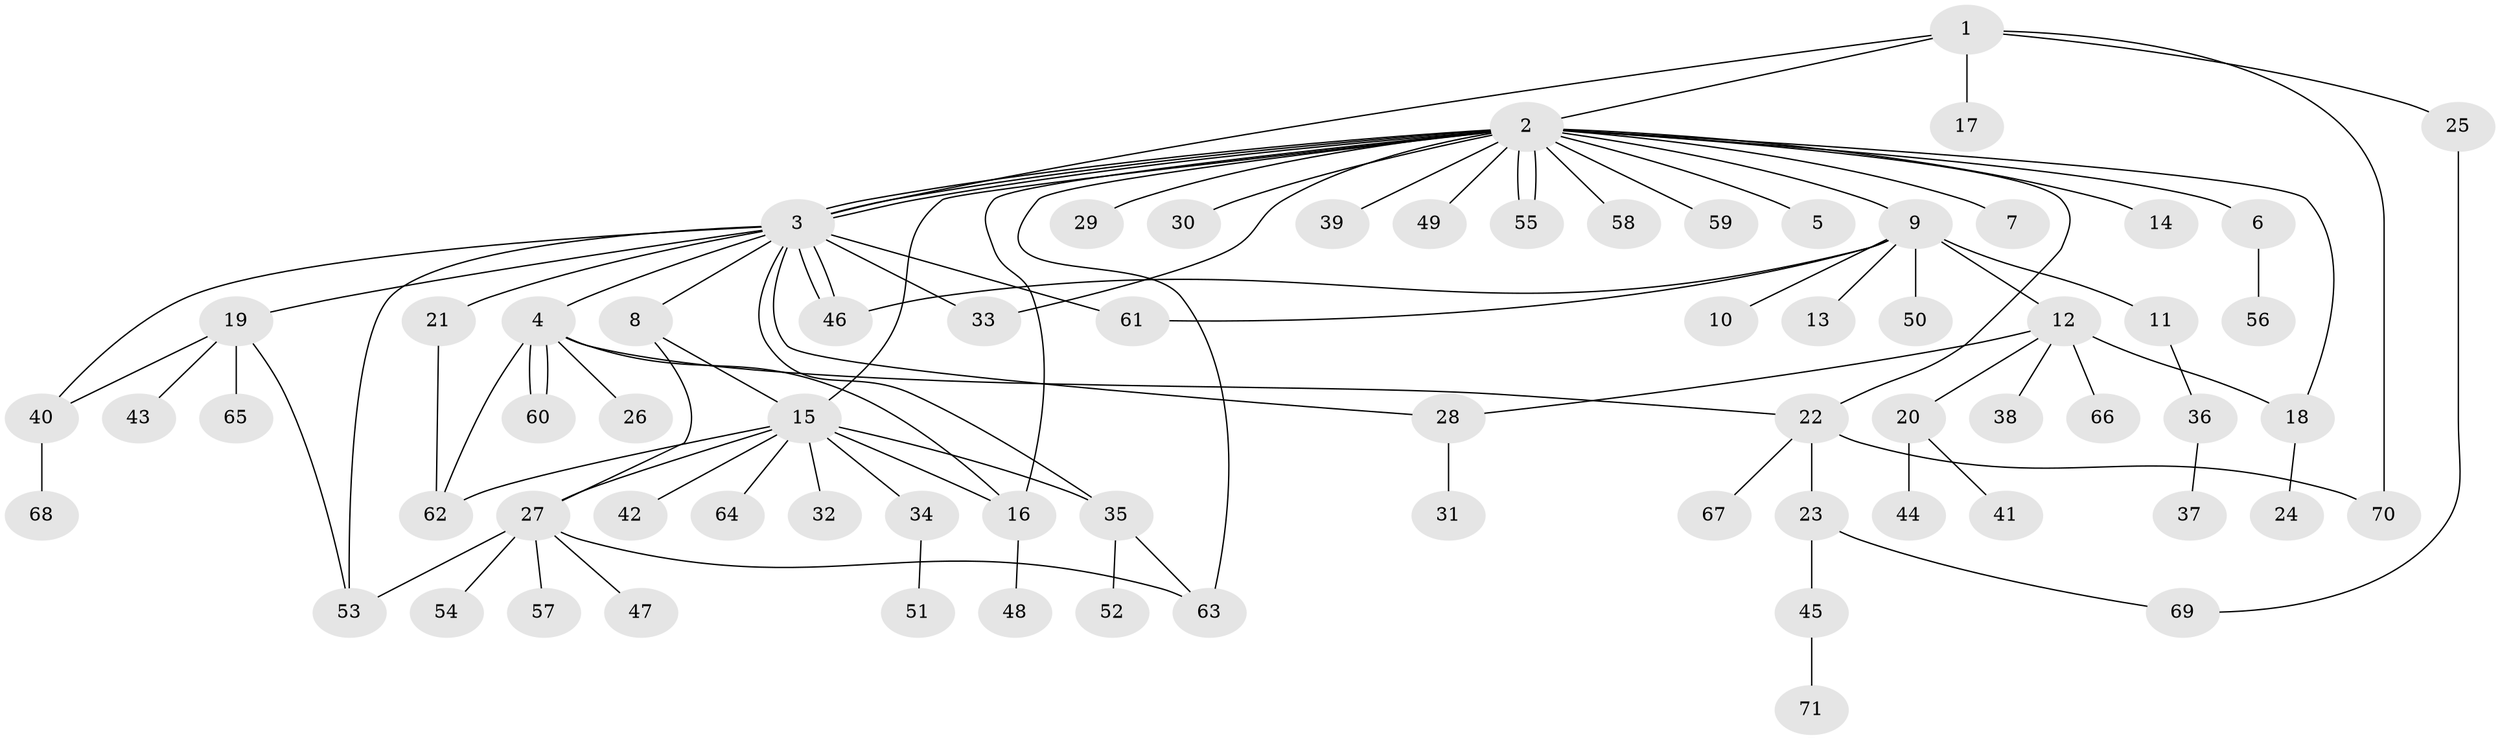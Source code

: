 // Generated by graph-tools (version 1.1) at 2025/49/03/09/25 03:49:54]
// undirected, 71 vertices, 96 edges
graph export_dot {
graph [start="1"]
  node [color=gray90,style=filled];
  1;
  2;
  3;
  4;
  5;
  6;
  7;
  8;
  9;
  10;
  11;
  12;
  13;
  14;
  15;
  16;
  17;
  18;
  19;
  20;
  21;
  22;
  23;
  24;
  25;
  26;
  27;
  28;
  29;
  30;
  31;
  32;
  33;
  34;
  35;
  36;
  37;
  38;
  39;
  40;
  41;
  42;
  43;
  44;
  45;
  46;
  47;
  48;
  49;
  50;
  51;
  52;
  53;
  54;
  55;
  56;
  57;
  58;
  59;
  60;
  61;
  62;
  63;
  64;
  65;
  66;
  67;
  68;
  69;
  70;
  71;
  1 -- 2;
  1 -- 3;
  1 -- 17;
  1 -- 25;
  1 -- 70;
  2 -- 3;
  2 -- 3;
  2 -- 3;
  2 -- 5;
  2 -- 6;
  2 -- 7;
  2 -- 9;
  2 -- 14;
  2 -- 15;
  2 -- 16;
  2 -- 18;
  2 -- 22;
  2 -- 29;
  2 -- 30;
  2 -- 33;
  2 -- 39;
  2 -- 49;
  2 -- 55;
  2 -- 55;
  2 -- 58;
  2 -- 59;
  2 -- 63;
  3 -- 4;
  3 -- 8;
  3 -- 19;
  3 -- 21;
  3 -- 28;
  3 -- 33;
  3 -- 35;
  3 -- 40;
  3 -- 46;
  3 -- 46;
  3 -- 53;
  3 -- 61;
  4 -- 16;
  4 -- 22;
  4 -- 26;
  4 -- 60;
  4 -- 60;
  4 -- 62;
  6 -- 56;
  8 -- 15;
  8 -- 27;
  9 -- 10;
  9 -- 11;
  9 -- 12;
  9 -- 13;
  9 -- 46;
  9 -- 50;
  9 -- 61;
  11 -- 36;
  12 -- 18;
  12 -- 20;
  12 -- 28;
  12 -- 38;
  12 -- 66;
  15 -- 16;
  15 -- 27;
  15 -- 32;
  15 -- 34;
  15 -- 35;
  15 -- 42;
  15 -- 62;
  15 -- 64;
  16 -- 48;
  18 -- 24;
  19 -- 40;
  19 -- 43;
  19 -- 53;
  19 -- 65;
  20 -- 41;
  20 -- 44;
  21 -- 62;
  22 -- 23;
  22 -- 67;
  22 -- 70;
  23 -- 45;
  23 -- 69;
  25 -- 69;
  27 -- 47;
  27 -- 53;
  27 -- 54;
  27 -- 57;
  27 -- 63;
  28 -- 31;
  34 -- 51;
  35 -- 52;
  35 -- 63;
  36 -- 37;
  40 -- 68;
  45 -- 71;
}
